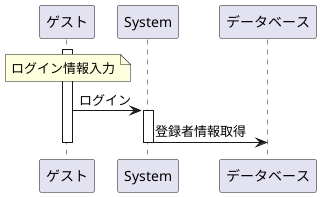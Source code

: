 @startuml

activate ゲスト
    note over ゲスト: ログイン情報入力
    ゲスト -> System: ログイン

    activate System
        System -> データベース: 登録者情報取得
    deactivate System

deactivate ゲスト

@enduml